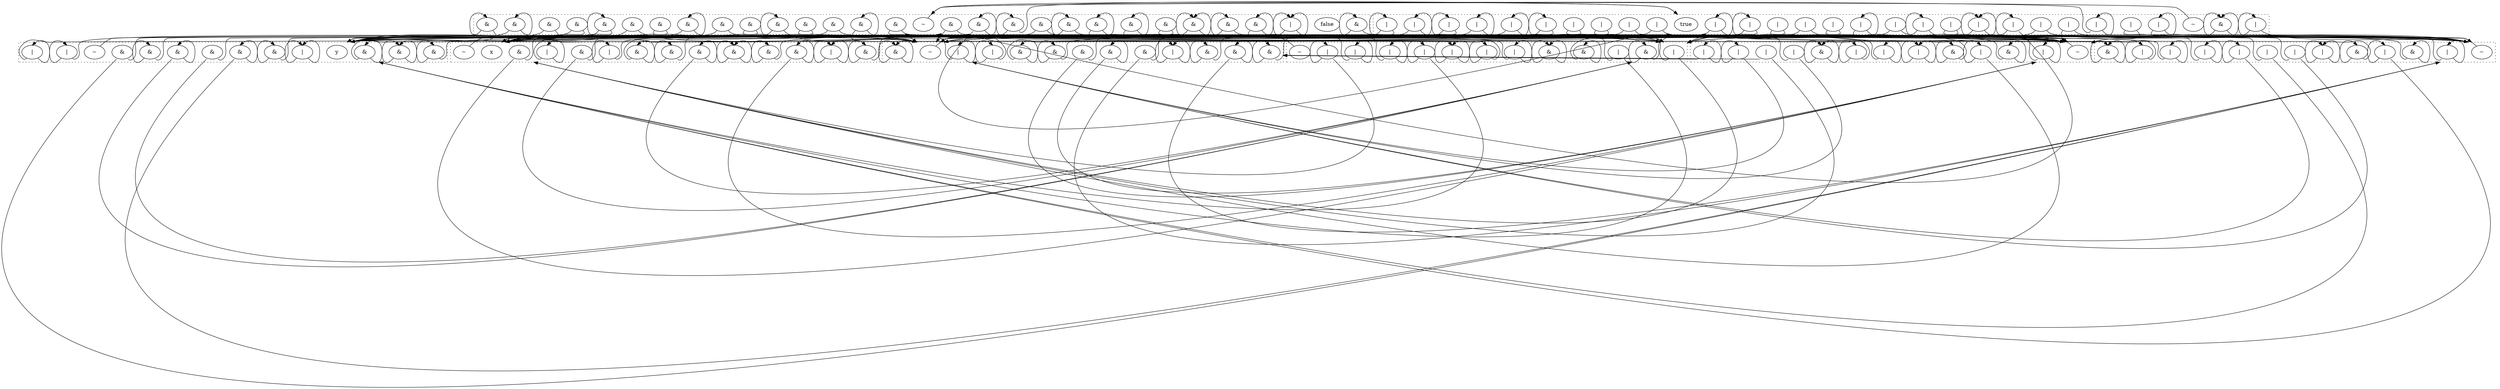 digraph egraph {
  compound=true
  clusterrank=local
  subgraph cluster_0 {
    style=dotted
    0.0[label = "true"]
    0.1[label = "&"]
    0.2[label = "~"]
    0.3[label = "|"]
    0.4[label = "|"]
    0.5[label = "|"]
    0.6[label = "|"]
    0.7[label = "|"]
    0.8[label = "|"]
    0.9[label = "|"]
    0.10[label = "|"]
    0.11[label = "|"]
    0.12[label = "|"]
    0.13[label = "|"]
    0.14[label = "|"]
    0.15[label = "|"]
    0.16[label = "|"]
    0.17[label = "|"]
    0.18[label = "|"]
    0.19[label = "|"]
    0.20[label = "|"]
    0.21[label = "|"]
    0.22[label = "|"]
    0.23[label = "|"]
    0.24[label = "|"]
    0.25[label = "|"]
    0.26[label = "|"]
    0.27[label = "|"]
    0.28[label = "|"]
    0.29[label = "|"]
  }
  subgraph cluster_1 {
    style=dotted
    1.0[label = "y"]
    1.1[label = "&"]
    1.2[label = "&"]
    1.3[label = "&"]
    1.4[label = "|"]
    1.5[label = "|"]
    1.6[label = "|"]
    1.7[label = "&"]
    1.8[label = "&"]
    1.9[label = "~"]
    1.10[label = "&"]
    1.11[label = "&"]
    1.12[label = "&"]
    1.13[label = "&"]
  }
  subgraph cluster_6 {
    style=dotted
    6.0[label = "~"]
    6.1[label = "false"]
    6.2[label = "|"]
    6.3[label = "&"]
    6.4[label = "&"]
    6.5[label = "&"]
    6.6[label = "&"]
    6.7[label = "&"]
    6.8[label = "&"]
    6.9[label = "&"]
    6.10[label = "&"]
    6.11[label = "&"]
    6.12[label = "&"]
    6.13[label = "&"]
    6.14[label = "&"]
    6.15[label = "&"]
    6.16[label = "&"]
    6.17[label = "&"]
    6.18[label = "&"]
    6.19[label = "&"]
    6.20[label = "&"]
    6.21[label = "&"]
    6.22[label = "&"]
    6.23[label = "&"]
    6.24[label = "&"]
    6.25[label = "&"]
    6.26[label = "&"]
    6.27[label = "&"]
    6.28[label = "&"]
    6.29[label = "&"]
  }
  subgraph cluster_8 {
    style=dotted
    8.0[label = "~"]
    8.1[label = "|"]
    8.2[label = "|"]
    8.3[label = "|"]
    8.4[label = "|"]
    8.5[label = "|"]
    8.6[label = "&"]
    8.7[label = "&"]
    8.8[label = "&"]
    8.9[label = "|"]
    8.10[label = "|"]
    8.11[label = "|"]
    8.12[label = "|"]
  }
  subgraph cluster_10 {
    style=dotted
    10.0[label = "x"]
    10.1[label = "|"]
    10.2[label = "|"]
    10.3[label = "|"]
    10.4[label = "&"]
    10.5[label = "&"]
    10.6[label = "&"]
    10.7[label = "&"]
    10.8[label = "&"]
    10.9[label = "&"]
    10.10[label = "&"]
    10.11[label = "&"]
    10.12[label = "&"]
    10.13[label = "~"]
  }
  subgraph cluster_27 {
    style=dotted
    27.0[label = "|"]
    27.1[label = "|"]
    27.2[label = "|"]
    27.3[label = "|"]
    27.4[label = "&"]
    27.5[label = "&"]
    27.6[label = "&"]
    27.7[label = "|"]
    27.8[label = "|"]
    27.9[label = "|"]
    27.10[label = "|"]
    27.11[label = "|"]
    27.12[label = "~"]
  }
  subgraph cluster_70 {
    style=dotted
    70.0[label = "~"]
    70.1[label = "|"]
    70.2[label = "|"]
    70.3[label = "|"]
    70.4[label = "|"]
    70.5[label = "|"]
    70.6[label = "|"]
    70.7[label = "|"]
    70.8[label = "|"]
    70.9[label = "|"]
    70.10[label = "&"]
    70.11[label = "&"]
    70.12[label = "&"]
  }
  subgraph cluster_72 {
    style=dotted
    72.0[label = "~"]
    72.1[label = "|"]
    72.2[label = "|"]
    72.3[label = "|"]
    72.4[label = "&"]
    72.5[label = "&"]
    72.6[label = "&"]
    72.7[label = "&"]
    72.8[label = "&"]
    72.9[label = "&"]
    72.10[label = "&"]
    72.11[label = "&"]
    72.12[label = "&"]
  }
  0.1:sw -> 0.1:n [lhead = cluster_0, ]
  0.1:se -> 0.1:n [lhead = cluster_0, ]
  0.2 -> 6.0 [lhead = cluster_6, ]
  0.3:sw -> 1.0 [lhead = cluster_1, ]
  0.3:se -> 0.3:n [lhead = cluster_0, ]
  0.4:sw -> 10.0 [lhead = cluster_10, ]
  0.4:se -> 0.4:n [lhead = cluster_0, ]
  0.5:sw -> 6.0 [lhead = cluster_6, ]
  0.5:se -> 0.5:n [lhead = cluster_0, ]
  0.6:sw -> 0.6:n [lhead = cluster_0, ]
  0.6:se -> 1.0 [lhead = cluster_1, ]
  0.7:sw -> 0.7:n [lhead = cluster_0, ]
  0.7:se -> 10.0 [lhead = cluster_10, ]
  0.8:sw -> 0.8:n [lhead = cluster_0, ]
  0.8:se -> 6.0 [lhead = cluster_6, ]
  0.9:sw -> 0.9:n [lhead = cluster_0, ]
  0.9:se -> 0.9:n [lhead = cluster_0, ]
  0.10:sw -> 1.0 [lhead = cluster_1, ]
  0.10:se -> 8.0 [lhead = cluster_8, ]
  0.11:sw -> 8.0 [lhead = cluster_8, ]
  0.11:se -> 1.0 [lhead = cluster_1, ]
  0.12:sw -> 0.12:n [lhead = cluster_0, ]
  0.12:se -> 8.0 [lhead = cluster_8, ]
  0.13:sw -> 8.0 [lhead = cluster_8, ]
  0.13:se -> 0.13:n [lhead = cluster_0, ]
  0.14:sw -> 27.0 [lhead = cluster_27, ]
  0.14:se -> 0.14:n [lhead = cluster_0, ]
  0.15:sw -> 27.0 [lhead = cluster_27, ]
  0.15:se -> 70.0 [lhead = cluster_70, ]
  0.16:sw -> 10.0 [lhead = cluster_10, ]
  0.16:se -> 70.0 [lhead = cluster_70, ]
  0.17:sw -> 0.17:n [lhead = cluster_0, ]
  0.17:se -> 27.0 [lhead = cluster_27, ]
  0.18:sw -> 70.0 [lhead = cluster_70, ]
  0.18:se -> 27.0 [lhead = cluster_27, ]
  0.19:sw -> 70.0 [lhead = cluster_70, ]
  0.19:se -> 10.0 [lhead = cluster_10, ]
  0.20:sw -> 0.20:n [lhead = cluster_0, ]
  0.20:se -> 70.0 [lhead = cluster_70, ]
  0.21:sw -> 70.0 [lhead = cluster_70, ]
  0.21:se -> 0.21:n [lhead = cluster_0, ]
  0.22:sw -> 27.0 [lhead = cluster_27, ]
  0.22:se -> 8.0 [lhead = cluster_8, ]
  0.23:sw -> 27.0 [lhead = cluster_27, ]
  0.23:se -> 72.0 [lhead = cluster_72, ]
  0.24:sw -> 8.0 [lhead = cluster_8, ]
  0.24:se -> 27.0 [lhead = cluster_27, ]
  0.25:sw -> 72.0 [lhead = cluster_72, ]
  0.25:se -> 27.0 [lhead = cluster_27, ]
  0.26:sw -> 0.26:n [lhead = cluster_0, ]
  0.26:se -> 72.0 [lhead = cluster_72, ]
  0.27:sw -> 70.0 [lhead = cluster_70, ]
  0.27:se -> 8.0 [lhead = cluster_8, ]
  0.28:sw -> 8.0 [lhead = cluster_8, ]
  0.28:se -> 70.0 [lhead = cluster_70, ]
  0.29:sw -> 72.0 [lhead = cluster_72, ]
  0.29:se -> 0.29:n [lhead = cluster_0, ]
  1.1:sw -> 1.1:n [lhead = cluster_1, ]
  1.1:se -> 1.1:n [lhead = cluster_1, ]
  1.2:sw -> 1.2:n [lhead = cluster_1, ]
  1.2:se -> 0.0 [lhead = cluster_0, ]
  1.3:sw -> 0.0 [lhead = cluster_0, ]
  1.3:se -> 1.3:n [lhead = cluster_1, ]
  1.4:sw -> 1.4:n [lhead = cluster_1, ]
  1.4:se -> 1.4:n [lhead = cluster_1, ]
  1.5:sw -> 1.5:n [lhead = cluster_1, ]
  1.5:se -> 6.0 [lhead = cluster_6, ]
  1.6:sw -> 6.0 [lhead = cluster_6, ]
  1.6:se -> 1.6:n [lhead = cluster_1, ]
  1.7:sw -> 27.0 [lhead = cluster_27, ]
  1.7:se -> 1.7:n [lhead = cluster_1, ]
  1.8:sw -> 1.8:n [lhead = cluster_1, ]
  1.8:se -> 27.0 [lhead = cluster_27, ]
  1.9 -> 8.0 [lhead = cluster_8, ]
  1.10:sw -> 27.0 [lhead = cluster_27, ]
  1.10:se -> 70.0 [lhead = cluster_70, ]
  1.11:sw -> 1.11:n [lhead = cluster_1, ]
  1.11:se -> 70.0 [lhead = cluster_70, ]
  1.12:sw -> 70.0 [lhead = cluster_70, ]
  1.12:se -> 27.0 [lhead = cluster_27, ]
  1.13:sw -> 70.0 [lhead = cluster_70, ]
  1.13:se -> 1.13:n [lhead = cluster_1, ]
  6.0 -> 0.0 [lhead = cluster_0, ]
  6.2:sw -> 6.2:n [lhead = cluster_6, ]
  6.2:se -> 6.2:n [lhead = cluster_6, ]
  6.3:sw -> 10.0 [lhead = cluster_10, ]
  6.3:se -> 6.3:n [lhead = cluster_6, ]
  6.4:sw -> 6.4:n [lhead = cluster_6, ]
  6.4:se -> 10.0 [lhead = cluster_10, ]
  6.5:sw -> 6.5:n [lhead = cluster_6, ]
  6.5:se -> 6.5:n [lhead = cluster_6, ]
  6.6:sw -> 27.0 [lhead = cluster_27, ]
  6.6:se -> 6.6:n [lhead = cluster_6, ]
  6.7:sw -> 1.0 [lhead = cluster_1, ]
  6.7:se -> 10.0 [lhead = cluster_10, ]
  6.8:sw -> 1.0 [lhead = cluster_1, ]
  6.8:se -> 6.8:n [lhead = cluster_6, ]
  6.9:sw -> 10.0 [lhead = cluster_10, ]
  6.9:se -> 1.0 [lhead = cluster_1, ]
  6.10:sw -> 6.10:n [lhead = cluster_6, ]
  6.10:se -> 27.0 [lhead = cluster_27, ]
  6.11:sw -> 6.11:n [lhead = cluster_6, ]
  6.11:se -> 1.0 [lhead = cluster_1, ]
  6.12:sw -> 6.12:n [lhead = cluster_6, ]
  6.12:se -> 0.0 [lhead = cluster_0, ]
  6.13:sw -> 0.0 [lhead = cluster_0, ]
  6.13:se -> 6.13:n [lhead = cluster_6, ]
  6.14:sw -> 1.0 [lhead = cluster_1, ]
  6.14:se -> 8.0 [lhead = cluster_8, ]
  6.15:sw -> 6.15:n [lhead = cluster_6, ]
  6.15:se -> 8.0 [lhead = cluster_8, ]
  6.16:sw -> 8.0 [lhead = cluster_8, ]
  6.16:se -> 1.0 [lhead = cluster_1, ]
  6.17:sw -> 8.0 [lhead = cluster_8, ]
  6.17:se -> 6.17:n [lhead = cluster_6, ]
  6.18:sw -> 10.0 [lhead = cluster_10, ]
  6.18:se -> 70.0 [lhead = cluster_70, ]
  6.19:sw -> 6.19:n [lhead = cluster_6, ]
  6.19:se -> 70.0 [lhead = cluster_70, ]
  6.20:sw -> 70.0 [lhead = cluster_70, ]
  6.20:se -> 10.0 [lhead = cluster_10, ]
  6.21:sw -> 70.0 [lhead = cluster_70, ]
  6.21:se -> 6.21:n [lhead = cluster_6, ]
  6.22:sw -> 27.0 [lhead = cluster_27, ]
  6.22:se -> 72.0 [lhead = cluster_72, ]
  6.23:sw -> 1.0 [lhead = cluster_1, ]
  6.23:se -> 72.0 [lhead = cluster_72, ]
  6.24:sw -> 10.0 [lhead = cluster_10, ]
  6.24:se -> 72.0 [lhead = cluster_72, ]
  6.25:sw -> 6.25:n [lhead = cluster_6, ]
  6.25:se -> 72.0 [lhead = cluster_72, ]
  6.26:sw -> 72.0 [lhead = cluster_72, ]
  6.26:se -> 27.0 [lhead = cluster_27, ]
  6.27:sw -> 72.0 [lhead = cluster_72, ]
  6.27:se -> 1.0 [lhead = cluster_1, ]
  6.28:sw -> 72.0 [lhead = cluster_72, ]
  6.28:se -> 10.0 [lhead = cluster_10, ]
  6.29:sw -> 72.0 [lhead = cluster_72, ]
  6.29:se -> 6.29:n [lhead = cluster_6, ]
  8.0 -> 1.0 [lhead = cluster_1, ]
  8.1:sw -> 10.0 [lhead = cluster_10, ]
  8.1:se -> 8.1:n [lhead = cluster_8, ]
  8.2:sw -> 6.0 [lhead = cluster_6, ]
  8.2:se -> 8.2:n [lhead = cluster_8, ]
  8.3:sw -> 8.3:n [lhead = cluster_8, ]
  8.3:se -> 10.0 [lhead = cluster_10, ]
  8.4:sw -> 8.4:n [lhead = cluster_8, ]
  8.4:se -> 6.0 [lhead = cluster_6, ]
  8.5:sw -> 8.5:n [lhead = cluster_8, ]
  8.5:se -> 8.5:n [lhead = cluster_8, ]
  8.6:sw -> 0.0 [lhead = cluster_0, ]
  8.6:se -> 8.6:n [lhead = cluster_8, ]
  8.7:sw -> 8.7:n [lhead = cluster_8, ]
  8.7:se -> 0.0 [lhead = cluster_0, ]
  8.8:sw -> 8.8:n [lhead = cluster_8, ]
  8.8:se -> 8.8:n [lhead = cluster_8, ]
  8.9:sw -> 10.0 [lhead = cluster_10, ]
  8.9:se -> 72.0 [lhead = cluster_72, ]
  8.10:sw -> 72.0 [lhead = cluster_72, ]
  8.10:se -> 10.0 [lhead = cluster_10, ]
  8.11:sw -> 8.11:n [lhead = cluster_8, ]
  8.11:se -> 72.0 [lhead = cluster_72, ]
  8.12:sw -> 72.0 [lhead = cluster_72, ]
  8.12:se -> 8.12:n [lhead = cluster_8, ]
  10.1:sw -> 10.1:n [lhead = cluster_10, ]
  10.1:se -> 10.1:n [lhead = cluster_10, ]
  10.2:sw -> 10.2:n [lhead = cluster_10, ]
  10.2:se -> 6.0 [lhead = cluster_6, ]
  10.3:sw -> 6.0 [lhead = cluster_6, ]
  10.3:se -> 10.3:n [lhead = cluster_10, ]
  10.4:sw -> 10.4:n [lhead = cluster_10, ]
  10.4:se -> 10.4:n [lhead = cluster_10, ]
  10.5:sw -> 27.0 [lhead = cluster_27, ]
  10.5:se -> 10.5:n [lhead = cluster_10, ]
  10.6:sw -> 10.6:n [lhead = cluster_10, ]
  10.6:se -> 27.0 [lhead = cluster_27, ]
  10.7:sw -> 10.7:n [lhead = cluster_10, ]
  10.7:se -> 0.0 [lhead = cluster_0, ]
  10.8:sw -> 0.0 [lhead = cluster_0, ]
  10.8:se -> 10.8:n [lhead = cluster_10, ]
  10.9:sw -> 27.0 [lhead = cluster_27, ]
  10.9:se -> 8.0 [lhead = cluster_8, ]
  10.10:sw -> 10.10:n [lhead = cluster_10, ]
  10.10:se -> 8.0 [lhead = cluster_8, ]
  10.11:sw -> 8.0 [lhead = cluster_8, ]
  10.11:se -> 27.0 [lhead = cluster_27, ]
  10.12:sw -> 8.0 [lhead = cluster_8, ]
  10.12:se -> 10.12:n [lhead = cluster_10, ]
  10.13 -> 70.0 [lhead = cluster_70, ]
  27.0:sw -> 1.0 [lhead = cluster_1, ]
  27.0:se -> 10.0 [lhead = cluster_10, ]
  27.1:sw -> 10.0 [lhead = cluster_10, ]
  27.1:se -> 27.1:n [lhead = cluster_27, ]
  27.2:sw -> 10.0 [lhead = cluster_10, ]
  27.2:se -> 1.0 [lhead = cluster_1, ]
  27.3:sw -> 6.0 [lhead = cluster_6, ]
  27.3:se -> 27.3:n [lhead = cluster_27, ]
  27.4:sw -> 27.4:n [lhead = cluster_27, ]
  27.4:se -> 27.4:n [lhead = cluster_27, ]
  27.5:sw -> 27.5:n [lhead = cluster_27, ]
  27.5:se -> 0.0 [lhead = cluster_0, ]
  27.6:sw -> 0.0 [lhead = cluster_0, ]
  27.6:se -> 27.6:n [lhead = cluster_27, ]
  27.7:sw -> 27.7:n [lhead = cluster_27, ]
  27.7:se -> 27.7:n [lhead = cluster_27, ]
  27.8:sw -> 27.8:n [lhead = cluster_27, ]
  27.8:se -> 1.0 [lhead = cluster_1, ]
  27.9:sw -> 1.0 [lhead = cluster_1, ]
  27.9:se -> 27.9:n [lhead = cluster_27, ]
  27.10:sw -> 27.10:n [lhead = cluster_27, ]
  27.10:se -> 10.0 [lhead = cluster_10, ]
  27.11:sw -> 27.11:n [lhead = cluster_27, ]
  27.11:se -> 6.0 [lhead = cluster_6, ]
  27.12 -> 72.0 [lhead = cluster_72, ]
  70.0 -> 10.0 [lhead = cluster_10, ]
  70.1:sw -> 1.0 [lhead = cluster_1, ]
  70.1:se -> 70.1:n [lhead = cluster_70, ]
  70.2:sw -> 6.0 [lhead = cluster_6, ]
  70.2:se -> 70.2:n [lhead = cluster_70, ]
  70.3:sw -> 70.3:n [lhead = cluster_70, ]
  70.3:se -> 1.0 [lhead = cluster_1, ]
  70.4:sw -> 70.4:n [lhead = cluster_70, ]
  70.4:se -> 6.0 [lhead = cluster_6, ]
  70.5:sw -> 70.5:n [lhead = cluster_70, ]
  70.5:se -> 70.5:n [lhead = cluster_70, ]
  70.6:sw -> 1.0 [lhead = cluster_1, ]
  70.6:se -> 72.0 [lhead = cluster_72, ]
  70.7:sw -> 72.0 [lhead = cluster_72, ]
  70.7:se -> 1.0 [lhead = cluster_1, ]
  70.8:sw -> 70.8:n [lhead = cluster_70, ]
  70.8:se -> 72.0 [lhead = cluster_72, ]
  70.9:sw -> 72.0 [lhead = cluster_72, ]
  70.9:se -> 70.9:n [lhead = cluster_70, ]
  70.10:sw -> 0.0 [lhead = cluster_0, ]
  70.10:se -> 70.10:n [lhead = cluster_70, ]
  70.11:sw -> 70.11:n [lhead = cluster_70, ]
  70.11:se -> 0.0 [lhead = cluster_0, ]
  70.12:sw -> 70.12:n [lhead = cluster_70, ]
  70.12:se -> 70.12:n [lhead = cluster_70, ]
  72.0 -> 27.0 [lhead = cluster_27, ]
  72.1:sw -> 6.0 [lhead = cluster_6, ]
  72.1:se -> 72.1:n [lhead = cluster_72, ]
  72.2:sw -> 72.2:n [lhead = cluster_72, ]
  72.2:se -> 6.0 [lhead = cluster_6, ]
  72.3:sw -> 72.3:n [lhead = cluster_72, ]
  72.3:se -> 72.3:n [lhead = cluster_72, ]
  72.4:sw -> 0.0 [lhead = cluster_0, ]
  72.4:se -> 72.4:n [lhead = cluster_72, ]
  72.5:sw -> 70.0 [lhead = cluster_70, ]
  72.5:se -> 8.0 [lhead = cluster_8, ]
  72.6:sw -> 70.0 [lhead = cluster_70, ]
  72.6:se -> 72.6:n [lhead = cluster_72, ]
  72.7:sw -> 8.0 [lhead = cluster_8, ]
  72.7:se -> 70.0 [lhead = cluster_70, ]
  72.8:sw -> 72.8:n [lhead = cluster_72, ]
  72.8:se -> 0.0 [lhead = cluster_0, ]
  72.9:sw -> 72.9:n [lhead = cluster_72, ]
  72.9:se -> 70.0 [lhead = cluster_70, ]
  72.10:sw -> 8.0 [lhead = cluster_8, ]
  72.10:se -> 72.10:n [lhead = cluster_72, ]
  72.11:sw -> 72.11:n [lhead = cluster_72, ]
  72.11:se -> 8.0 [lhead = cluster_8, ]
  72.12:sw -> 72.12:n [lhead = cluster_72, ]
  72.12:se -> 72.12:n [lhead = cluster_72, ]
}